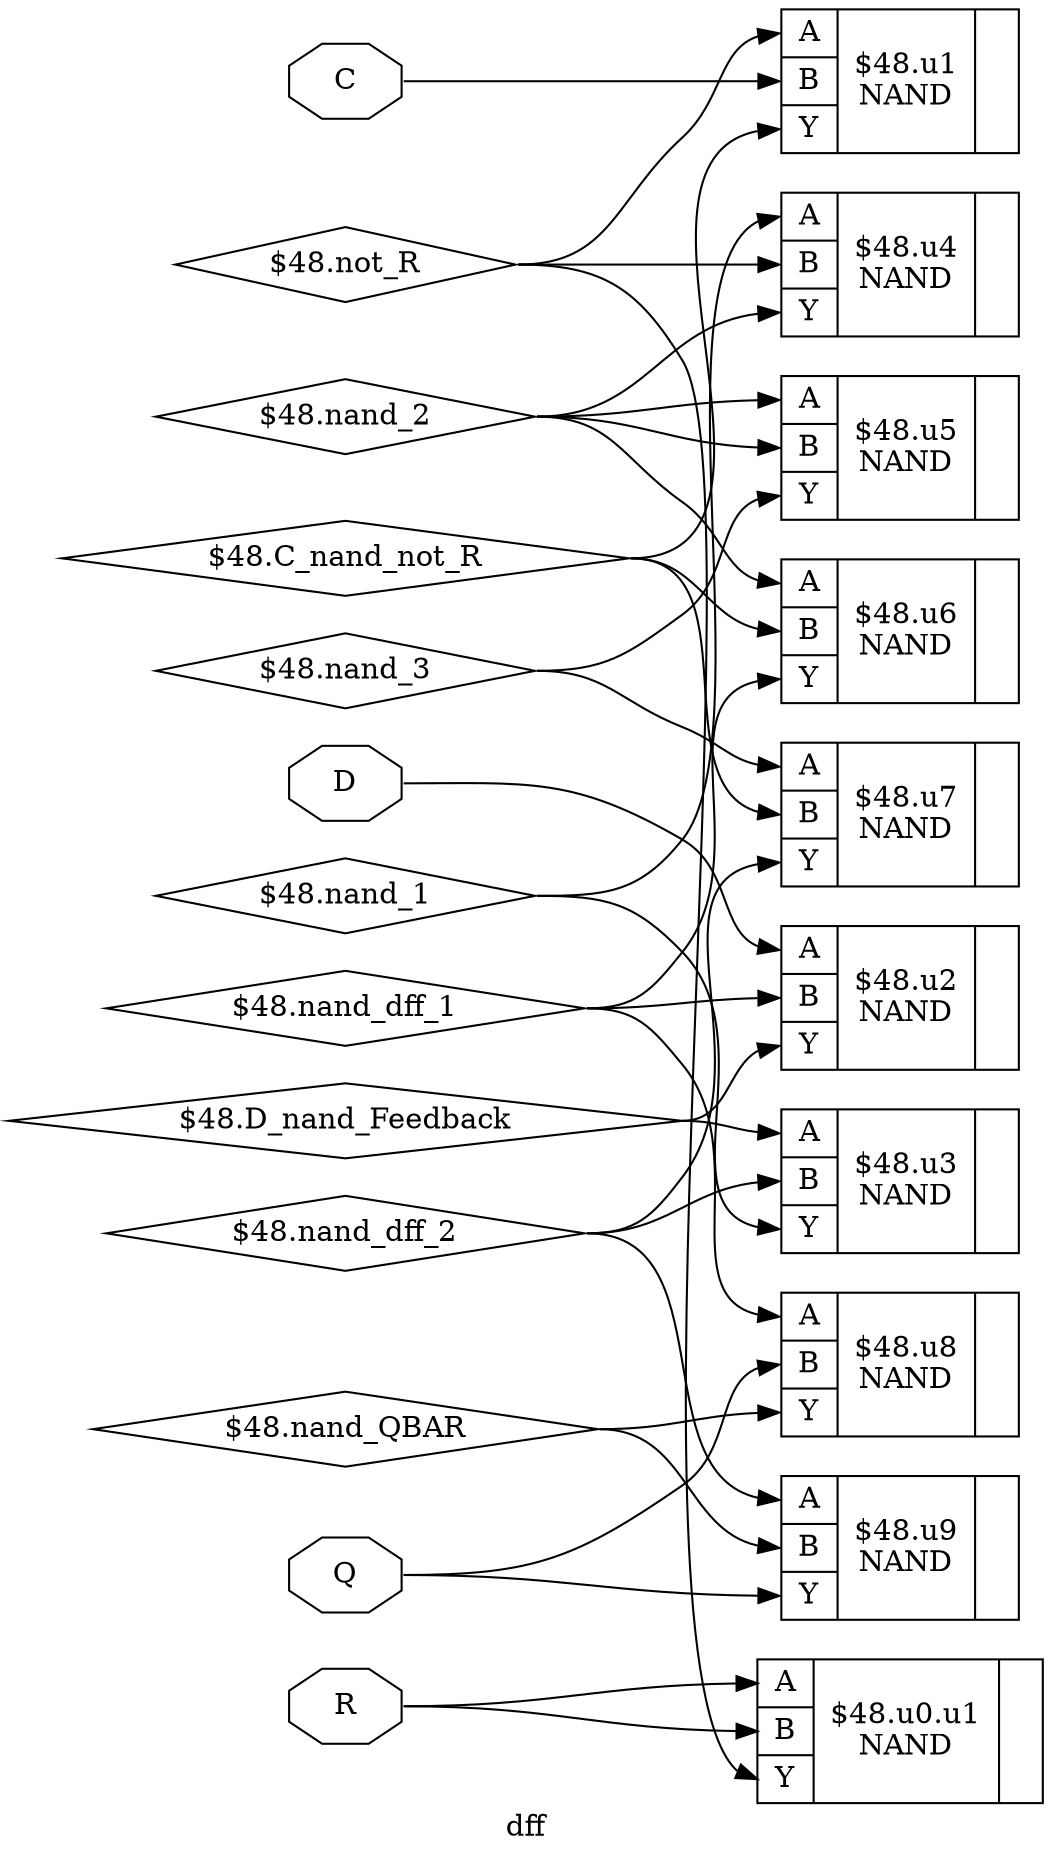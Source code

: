 digraph "dff" {
label="dff";
rankdir="LR";
remincross=true;
n10 [ shape=octagon, label="C", color="black", fontcolor="black" ];
n11 [ shape=octagon, label="D", color="black", fontcolor="black" ];
n12 [ shape=octagon, label="Q", color="black", fontcolor="black" ];
n13 [ shape=octagon, label="R", color="black", fontcolor="black" ];
c17 [ shape=record, label="{{<p14> A|<p15> B|<p16> Y}|$48.u0.u1\nNAND|{}}" ];
c18 [ shape=record, label="{{<p14> A|<p15> B|<p16> Y}|$48.u1\nNAND|{}}" ];
c19 [ shape=record, label="{{<p14> A|<p15> B|<p16> Y}|$48.u2\nNAND|{}}" ];
c20 [ shape=record, label="{{<p14> A|<p15> B|<p16> Y}|$48.u3\nNAND|{}}" ];
c21 [ shape=record, label="{{<p14> A|<p15> B|<p16> Y}|$48.u4\nNAND|{}}" ];
c22 [ shape=record, label="{{<p14> A|<p15> B|<p16> Y}|$48.u5\nNAND|{}}" ];
c23 [ shape=record, label="{{<p14> A|<p15> B|<p16> Y}|$48.u6\nNAND|{}}" ];
c24 [ shape=record, label="{{<p14> A|<p15> B|<p16> Y}|$48.u7\nNAND|{}}" ];
c25 [ shape=record, label="{{<p14> A|<p15> B|<p16> Y}|$48.u8\nNAND|{}}" ];
c26 [ shape=record, label="{{<p14> A|<p15> B|<p16> Y}|$48.u9\nNAND|{}}" ];
n1 [ shape=diamond, label="$48.C_nand_not_R" ];
n1:e -> c18:p16:w [color="black", label=""];
n1:e -> c23:p15:w [color="black", label=""];
n1:e -> c24:p15:w [color="black", label=""];
n10:e -> c18:p15:w [color="black", label=""];
n11:e -> c19:p14:w [color="black", label=""];
n12:e -> c25:p15:w [color="black", label=""];
n12:e -> c26:p16:w [color="black", label=""];
n13:e -> c17:p14:w [color="black", label=""];
n13:e -> c17:p15:w [color="black", label=""];
n2 [ shape=diamond, label="$48.D_nand_Feedback" ];
n2:e -> c19:p16:w [color="black", label=""];
n2:e -> c20:p14:w [color="black", label=""];
n3 [ shape=diamond, label="$48.nand_1" ];
n3:e -> c20:p16:w [color="black", label=""];
n3:e -> c21:p14:w [color="black", label=""];
n4 [ shape=diamond, label="$48.nand_2" ];
n4:e -> c21:p16:w [color="black", label=""];
n4:e -> c22:p14:w [color="black", label=""];
n4:e -> c22:p15:w [color="black", label=""];
n4:e -> c23:p14:w [color="black", label=""];
n5 [ shape=diamond, label="$48.nand_3" ];
n5:e -> c22:p16:w [color="black", label=""];
n5:e -> c24:p14:w [color="black", label=""];
n6 [ shape=diamond, label="$48.nand_QBAR" ];
n6:e -> c25:p16:w [color="black", label=""];
n6:e -> c26:p15:w [color="black", label=""];
n7 [ shape=diamond, label="$48.nand_dff_1" ];
n7:e -> c19:p15:w [color="black", label=""];
n7:e -> c23:p16:w [color="black", label=""];
n7:e -> c25:p14:w [color="black", label=""];
n8 [ shape=diamond, label="$48.nand_dff_2" ];
n8:e -> c20:p15:w [color="black", label=""];
n8:e -> c24:p16:w [color="black", label=""];
n8:e -> c26:p14:w [color="black", label=""];
n9 [ shape=diamond, label="$48.not_R" ];
n9:e -> c17:p16:w [color="black", label=""];
n9:e -> c18:p14:w [color="black", label=""];
n9:e -> c21:p15:w [color="black", label=""];
}
